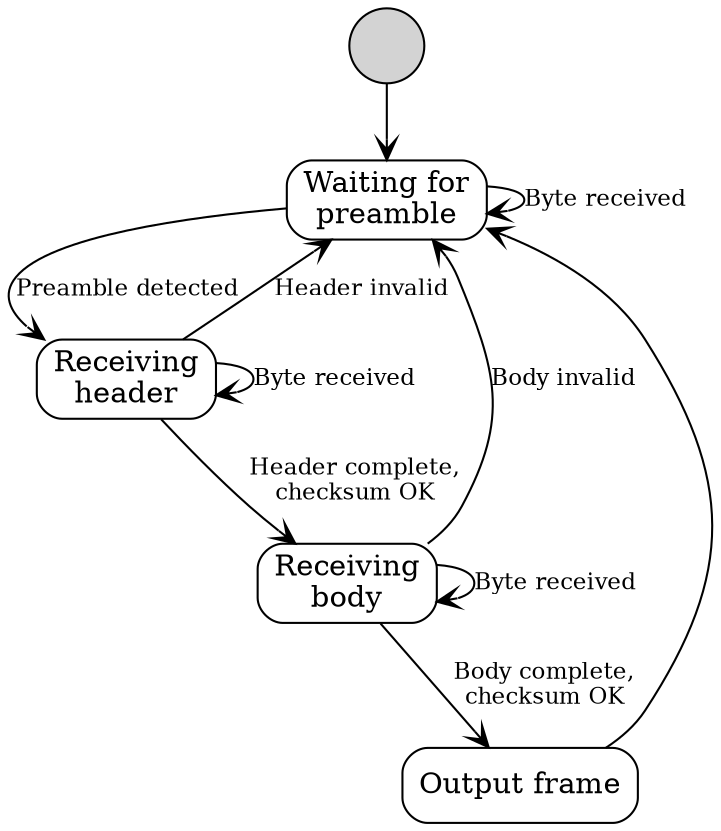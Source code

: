 digraph G {
    rankdir=TD
    edge[fontsize="11" arrowhead=open]

    start[shape=circle, style=filled, label=""]

    waiting_for_preamble[shape=box, style=rounded, label="Waiting for\npreamble"]
    receiving_header[shape=box, style=rounded, label="Receiving\nheader"]
    receiving_body[shape=box, style=rounded, label="Receiving\nbody"]

    output_frame[shape=box, style=rounded, label="Output frame"]

    start -> waiting_for_preamble

    waiting_for_preamble -> waiting_for_preamble[label="Byte received"]
    waiting_for_preamble -> receiving_header[label="Preamble detected"]

    receiving_header -> receiving_header[label="Byte received"]
    receiving_header -> receiving_body[label="Header complete,\nchecksum OK"]
    receiving_header -> waiting_for_preamble[label="Header invalid"]

    receiving_body -> receiving_body[label="Byte received"]
    receiving_body -> waiting_for_preamble[label="Body invalid"]

    receiving_body -> output_frame[label="Body complete,\nchecksum OK"]
    output_frame -> waiting_for_preamble
}